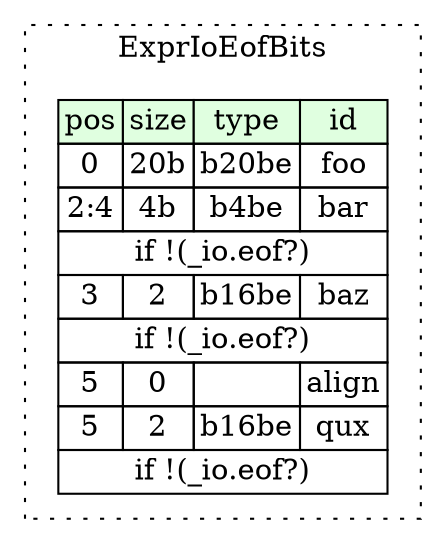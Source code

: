 digraph {
	rankdir=LR;
	node [shape=plaintext];
	subgraph cluster__expr_io_eof_bits {
		label="ExprIoEofBits";
		graph[style=dotted];

		expr_io_eof_bits__seq [label=<<TABLE BORDER="0" CELLBORDER="1" CELLSPACING="0">
			<TR><TD BGCOLOR="#E0FFE0">pos</TD><TD BGCOLOR="#E0FFE0">size</TD><TD BGCOLOR="#E0FFE0">type</TD><TD BGCOLOR="#E0FFE0">id</TD></TR>
			<TR><TD PORT="foo_pos">0</TD><TD PORT="foo_size">20b</TD><TD>b20be</TD><TD PORT="foo_type">foo</TD></TR>
			<TR><TD PORT="bar_pos">2:4</TD><TD PORT="bar_size">4b</TD><TD>b4be</TD><TD PORT="bar_type">bar</TD></TR>
			<TR><TD COLSPAN="4" PORT="bar__if">if !(_io.eof?)</TD></TR>
			<TR><TD PORT="baz_pos">3</TD><TD PORT="baz_size">2</TD><TD>b16be</TD><TD PORT="baz_type">baz</TD></TR>
			<TR><TD COLSPAN="4" PORT="baz__if">if !(_io.eof?)</TD></TR>
			<TR><TD PORT="align_pos">5</TD><TD PORT="align_size">0</TD><TD></TD><TD PORT="align_type">align</TD></TR>
			<TR><TD PORT="qux_pos">5</TD><TD PORT="qux_size">2</TD><TD>b16be</TD><TD PORT="qux_type">qux</TD></TR>
			<TR><TD COLSPAN="4" PORT="qux__if">if !(_io.eof?)</TD></TR>
		</TABLE>>];
	}
}
